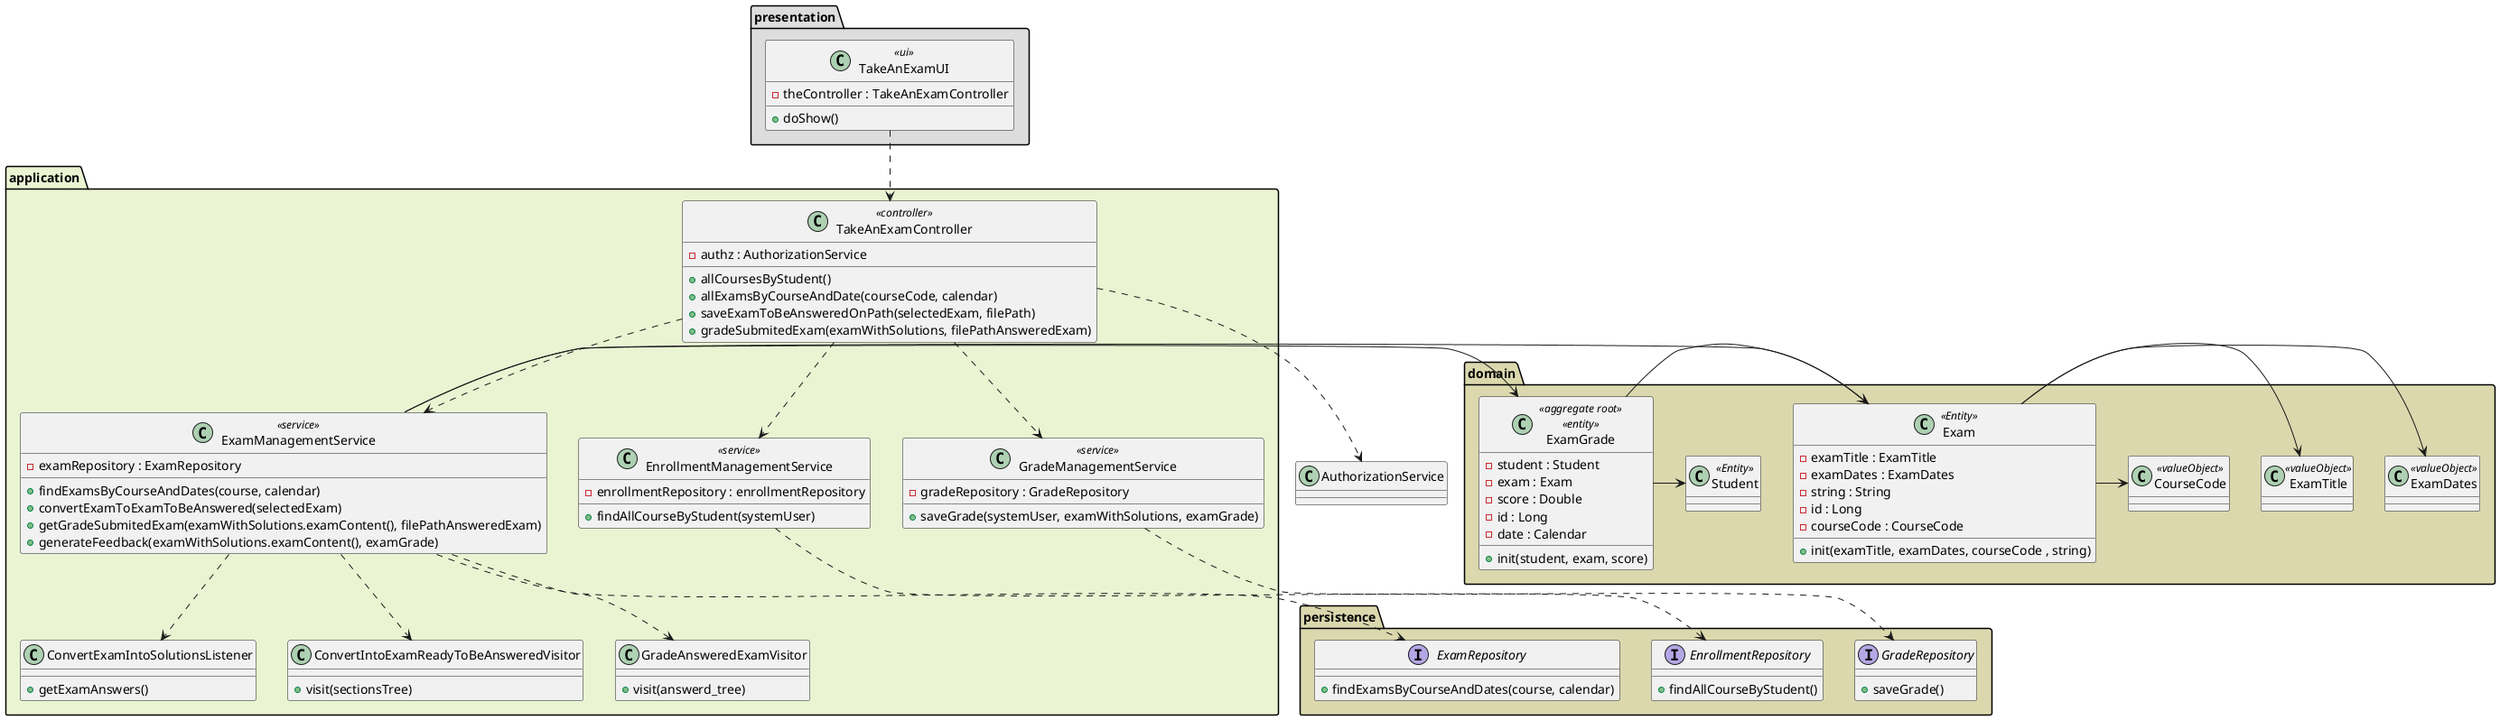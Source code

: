 @startuml
'https://plantuml.com/class-diagram

package "presentation" #DDDDDD{
    class TakeAnExamUI <<ui>>{
    - theController : TakeAnExamController
    + doShow()
    }
}



package "domain" #dbd8ae{

        class Exam <<aggregate root>> <<entity>>{
        - examTitle : ExamTitle
        - examDates : ExamDates
        - string : String
        - id : Long
        - courseCode : CourseCode
        + init(examTitle, examDates, courseCode , string)

        }
        class ExamTitle <<valueObject>> {
        }

        class CourseCode <<valueObject>> {
        }

        class ExamDates <<valueObject>> {
                }

        class ExamGrade <<aggregate root>> <<entity>>{
        - student : Student
        - exam : Exam
        - score : Double
        - id : Long
        - date : Calendar
        + init(student, exam, score)

        }
         class Student <<Entity>> {
                }

         class Exam <<Entity>> {
                }

}
    package "persistence" #dbd8ae{
      interface GradeRepository{
                    + saveGrade()
                    }

       interface ExamRepository{
       + findExamsByCourseAndDates(course, calendar)
       }

       interface EnrollmentRepository{
              + findAllCourseByStudent()
              }

    }
package "application" #eaf4d3{
    class TakeAnExamController <<controller>>{
        - authz : AuthorizationService
        + allCoursesByStudent()
        + allExamsByCourseAndDate(courseCode, calendar)
        + saveExamToBeAnsweredOnPath(selectedExam, filePath)
        + gradeSubmitedExam(examWithSolutions, filePathAnsweredExam)
       }

    class ExamManagementService <<service>>{
         - examRepository : ExamRepository
         + findExamsByCourseAndDates(course, calendar)
         + convertExamToExamToBeAnswered(selectedExam)
         + getGradeSubmitedExam(examWithSolutions.examContent(), filePathAnsweredExam)
         + generateFeedback(examWithSolutions.examContent(), examGrade)

    }

    class EnrollmentManagementService <<service>>{
             - enrollmentRepository : enrollmentRepository
             + findAllCourseByStudent(systemUser)

        }

      class GradeManagementService <<service>>{
                 - gradeRepository : GradeRepository
                 + saveGrade(systemUser, examWithSolutions, examGrade)

            }
       class ConvertExamIntoSolutionsListener {
                    + getExamAnswers()

            }

        class ConvertIntoExamReadyToBeAnsweredVisitor{
        + visit(sectionsTree)
             }
         class GradeAnsweredExamVisitor{
        + visit(answerd_tree)
             }
}



TakeAnExamController .-> AuthorizationService
TakeAnExamUI .-> TakeAnExamController
TakeAnExamController .-> ExamManagementService
TakeAnExamController .-> EnrollmentManagementService
TakeAnExamController .-> GradeManagementService

ExamManagementService -> Exam
ExamManagementService -> ExamGrade
ExamManagementService .-> ConvertExamIntoSolutionsListener
ExamManagementService .-> ConvertIntoExamReadyToBeAnsweredVisitor
ExamManagementService .->  GradeAnsweredExamVisitor

Exam -> ExamTitle
Exam -> CourseCode
Exam -> ExamDates

ExamGrade -> Student
ExamGrade -> Exam


ExamManagementService .-> ExamRepository
GradeManagementService .-> GradeRepository
EnrollmentManagementService .-> EnrollmentRepository


@enduml
